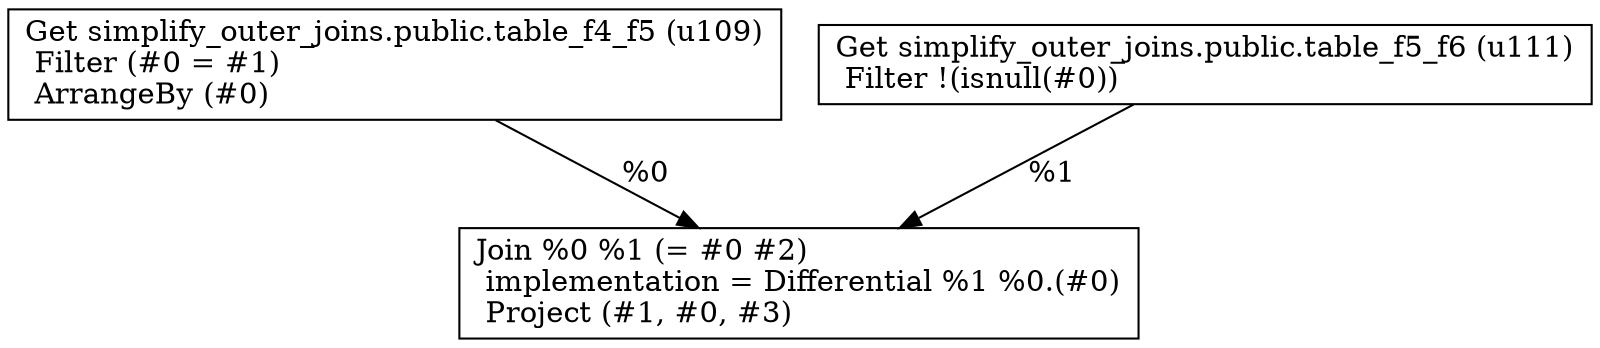 digraph G {
    node0 [shape = record, label=" Get simplify_outer_joins.public.table_f4_f5 (u109)\l Filter (#0 = #1)\l ArrangeBy (#0)\l"]
    node1 [shape = record, label=" Get simplify_outer_joins.public.table_f5_f6 (u111)\l Filter !(isnull(#0))\l"]
    node2 [shape = record, label=" Join %0 %1 (= #0 #2)\l  implementation = Differential %1 %0.(#0)\l Project (#1, #0, #3)\l"]
    node0 -> node2 [label = "%0\l"]
    node1 -> node2 [label = "%1\l"]
}
